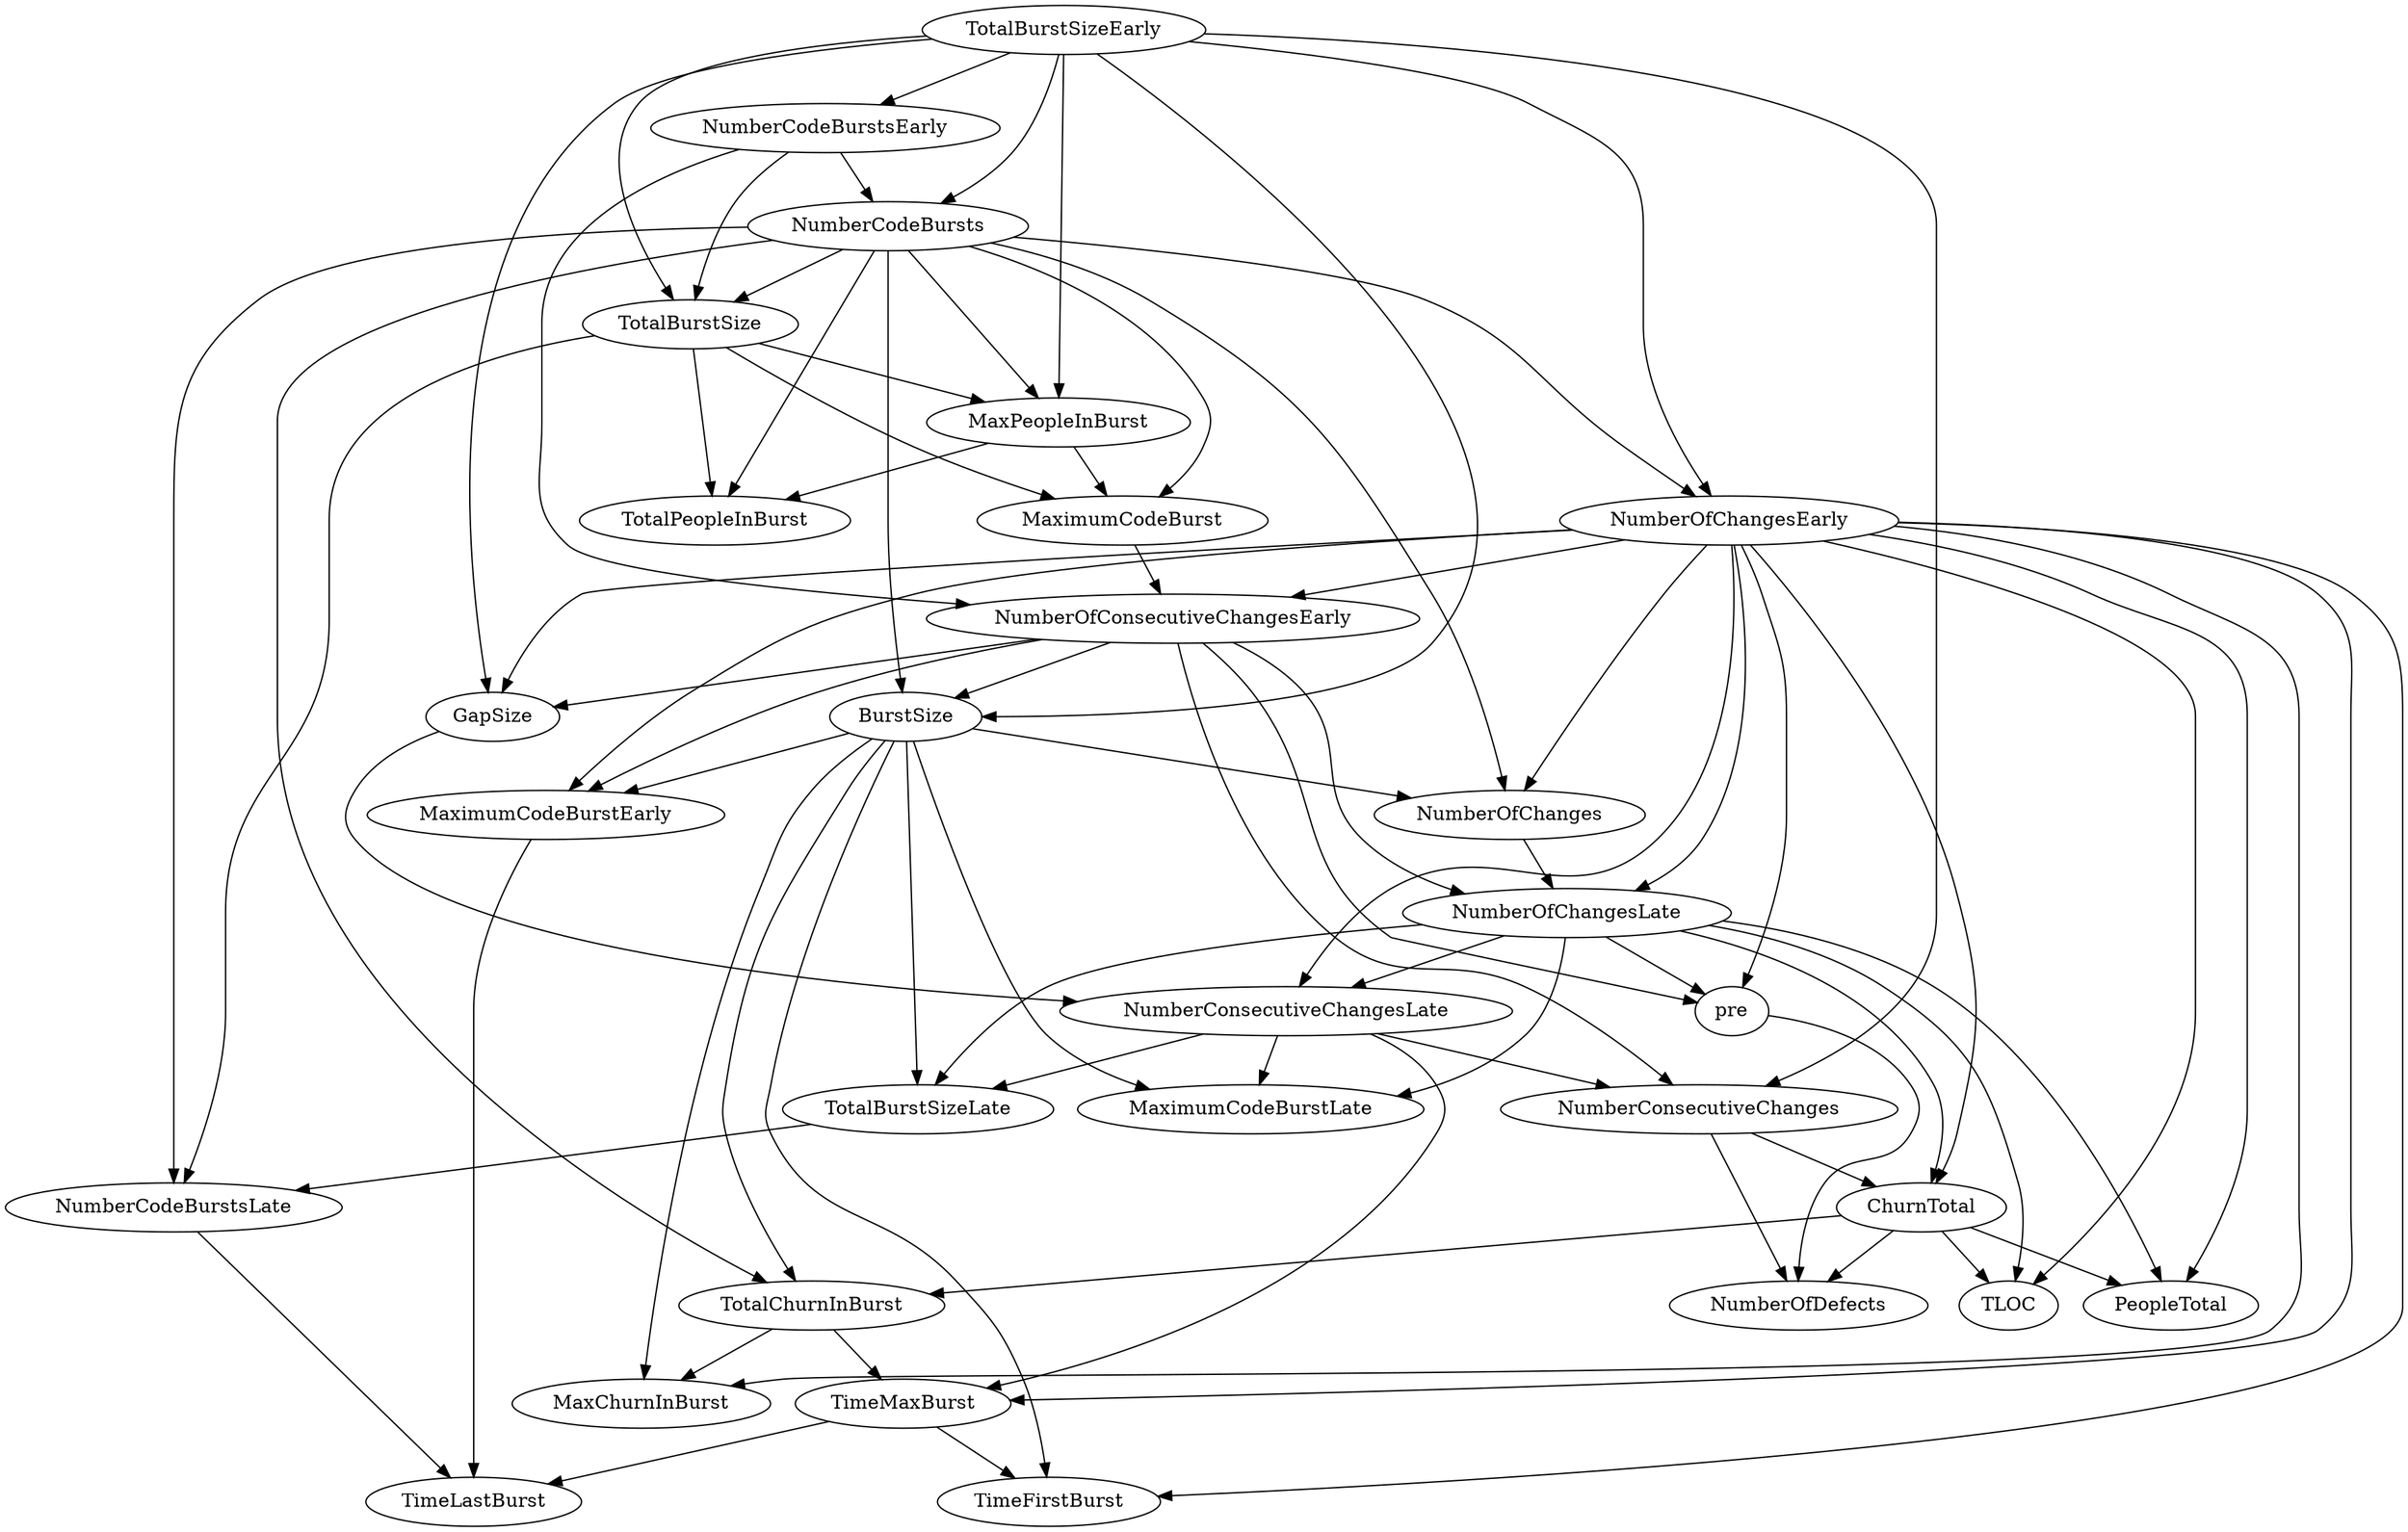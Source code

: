 digraph {
   TotalPeopleInBurst;
   MaximumCodeBurstLate;
   NumberOfChanges;
   MaxPeopleInBurst;
   TotalBurstSizeLate;
   NumberCodeBurstsLate;
   NumberOfChangesLate;
   NumberOfChangesEarly;
   MaxChurnInBurst;
   MaximumCodeBurstEarly;
   NumberCodeBurstsEarly;
   TimeFirstBurst;
   TotalChurnInBurst;
   ChurnTotal;
   MaximumCodeBurst;
   NumberOfConsecutiveChangesEarly;
   NumberConsecutiveChangesLate;
   TotalBurstSizeEarly;
   TotalBurstSize;
   TimeMaxBurst;
   NumberConsecutiveChanges;
   TimeLastBurst;
   NumberCodeBursts;
   PeopleTotal;
   pre;
   NumberOfDefects;
   TLOC;
   GapSize;
   BurstSize;
   NumberOfChanges -> NumberOfChangesLate;
   MaxPeopleInBurst -> TotalPeopleInBurst;
   MaxPeopleInBurst -> MaximumCodeBurst;
   TotalBurstSizeLate -> NumberCodeBurstsLate;
   NumberCodeBurstsLate -> TimeLastBurst;
   NumberOfChangesLate -> MaximumCodeBurstLate;
   NumberOfChangesLate -> TotalBurstSizeLate;
   NumberOfChangesLate -> ChurnTotal;
   NumberOfChangesLate -> NumberConsecutiveChangesLate;
   NumberOfChangesLate -> PeopleTotal;
   NumberOfChangesLate -> pre;
   NumberOfChangesLate -> TLOC;
   NumberOfChangesEarly -> NumberOfChanges;
   NumberOfChangesEarly -> NumberOfChangesLate;
   NumberOfChangesEarly -> MaxChurnInBurst;
   NumberOfChangesEarly -> MaximumCodeBurstEarly;
   NumberOfChangesEarly -> TimeFirstBurst;
   NumberOfChangesEarly -> ChurnTotal;
   NumberOfChangesEarly -> NumberOfConsecutiveChangesEarly;
   NumberOfChangesEarly -> NumberConsecutiveChangesLate;
   NumberOfChangesEarly -> TimeMaxBurst;
   NumberOfChangesEarly -> PeopleTotal;
   NumberOfChangesEarly -> pre;
   NumberOfChangesEarly -> TLOC;
   NumberOfChangesEarly -> GapSize;
   MaximumCodeBurstEarly -> TimeLastBurst;
   NumberCodeBurstsEarly -> NumberOfConsecutiveChangesEarly;
   NumberCodeBurstsEarly -> TotalBurstSize;
   NumberCodeBurstsEarly -> NumberCodeBursts;
   TotalChurnInBurst -> MaxChurnInBurst;
   TotalChurnInBurst -> TimeMaxBurst;
   ChurnTotal -> TotalChurnInBurst;
   ChurnTotal -> PeopleTotal;
   ChurnTotal -> NumberOfDefects;
   ChurnTotal -> TLOC;
   MaximumCodeBurst -> NumberOfConsecutiveChangesEarly;
   NumberOfConsecutiveChangesEarly -> NumberOfChangesLate;
   NumberOfConsecutiveChangesEarly -> MaximumCodeBurstEarly;
   NumberOfConsecutiveChangesEarly -> NumberConsecutiveChanges;
   NumberOfConsecutiveChangesEarly -> pre;
   NumberOfConsecutiveChangesEarly -> GapSize;
   NumberOfConsecutiveChangesEarly -> BurstSize;
   NumberConsecutiveChangesLate -> MaximumCodeBurstLate;
   NumberConsecutiveChangesLate -> TotalBurstSizeLate;
   NumberConsecutiveChangesLate -> TimeMaxBurst;
   NumberConsecutiveChangesLate -> NumberConsecutiveChanges;
   TotalBurstSizeEarly -> MaxPeopleInBurst;
   TotalBurstSizeEarly -> NumberOfChangesEarly;
   TotalBurstSizeEarly -> NumberCodeBurstsEarly;
   TotalBurstSizeEarly -> TotalBurstSize;
   TotalBurstSizeEarly -> NumberConsecutiveChanges;
   TotalBurstSizeEarly -> NumberCodeBursts;
   TotalBurstSizeEarly -> GapSize;
   TotalBurstSizeEarly -> BurstSize;
   TotalBurstSize -> TotalPeopleInBurst;
   TotalBurstSize -> MaxPeopleInBurst;
   TotalBurstSize -> NumberCodeBurstsLate;
   TotalBurstSize -> MaximumCodeBurst;
   TimeMaxBurst -> TimeFirstBurst;
   TimeMaxBurst -> TimeLastBurst;
   NumberConsecutiveChanges -> ChurnTotal;
   NumberConsecutiveChanges -> NumberOfDefects;
   NumberCodeBursts -> TotalPeopleInBurst;
   NumberCodeBursts -> NumberOfChanges;
   NumberCodeBursts -> MaxPeopleInBurst;
   NumberCodeBursts -> NumberCodeBurstsLate;
   NumberCodeBursts -> NumberOfChangesEarly;
   NumberCodeBursts -> TotalChurnInBurst;
   NumberCodeBursts -> MaximumCodeBurst;
   NumberCodeBursts -> TotalBurstSize;
   NumberCodeBursts -> BurstSize;
   pre -> NumberOfDefects;
   GapSize -> NumberConsecutiveChangesLate;
   BurstSize -> MaximumCodeBurstLate;
   BurstSize -> NumberOfChanges;
   BurstSize -> TotalBurstSizeLate;
   BurstSize -> MaxChurnInBurst;
   BurstSize -> MaximumCodeBurstEarly;
   BurstSize -> TimeFirstBurst;
   BurstSize -> TotalChurnInBurst;
}
